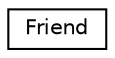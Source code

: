 digraph "Graphical Class Hierarchy"
{
 // LATEX_PDF_SIZE
  edge [fontname="Helvetica",fontsize="10",labelfontname="Helvetica",labelfontsize="10"];
  node [fontname="Helvetica",fontsize="10",shape=record];
  rankdir="LR";
  Node0 [label="Friend",height=0.2,width=0.4,color="black", fillcolor="white", style="filled",URL="$structFriend.html",tooltip=" "];
}
